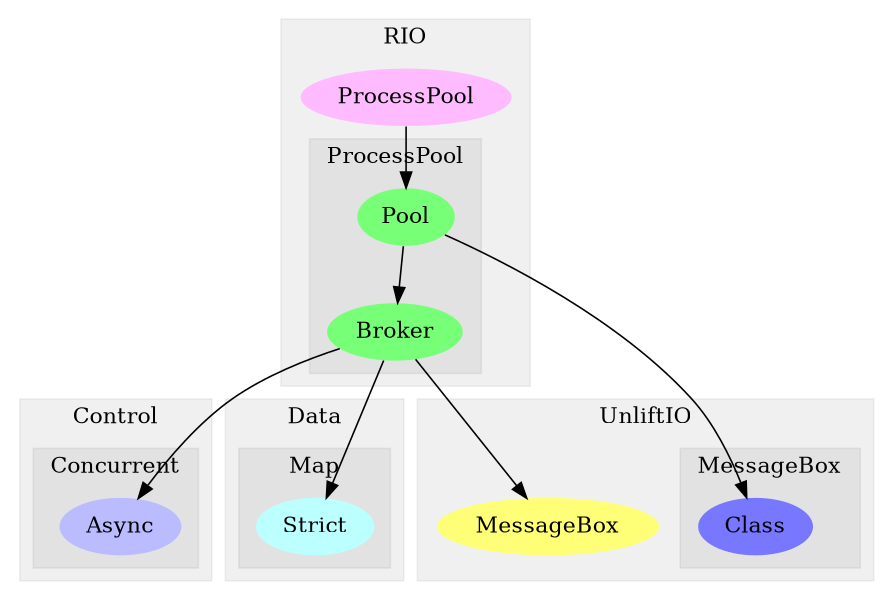 digraph G {
size="6,4";
ratio="fill";
subgraph cluster_0 {
label="Control";
color="#0000000F";
style="filled";
subgraph cluster_1 {
label="Concurrent";
color="#0000000F";
style="filled";
u4[label="Async",style="filled",fillcolor="#bbbbff",penwidth="0"];

}

}
subgraph cluster_2 {
label="Data";
color="#0000000F";
style="filled";
subgraph cluster_3 {
label="Map";
color="#0000000F";
style="filled";
u2[label="Strict",style="filled",fillcolor="#bbffff",penwidth="0"];

}

}
subgraph cluster_4 {
label="RIO";
color="#0000000F";
style="filled";
u0[label="ProcessPool",style="filled",fillcolor="#ffbbff",penwidth="0"];
subgraph cluster_5 {
label="ProcessPool";
color="#0000000F";
style="filled";
u5[label="Pool",style="filled",fillcolor="#77ff77",penwidth="0"];
u1[label="Broker",style="filled",fillcolor="#77ff77",penwidth="0"];

}

}
subgraph cluster_6 {
label="UnliftIO";
color="#0000000F";
style="filled";
u3[label="MessageBox",style="filled",fillcolor="#ffff77",penwidth="0"];
subgraph cluster_7 {
label="MessageBox";
color="#0000000F";
style="filled";
u6[label="Class",style="filled",fillcolor="#7777ff",penwidth="0"];

}

}
u0 -> u5;
u1 -> u2;
u1 -> u3;
u1 -> u4;
u5 -> u1;
u5 -> u6;

}
